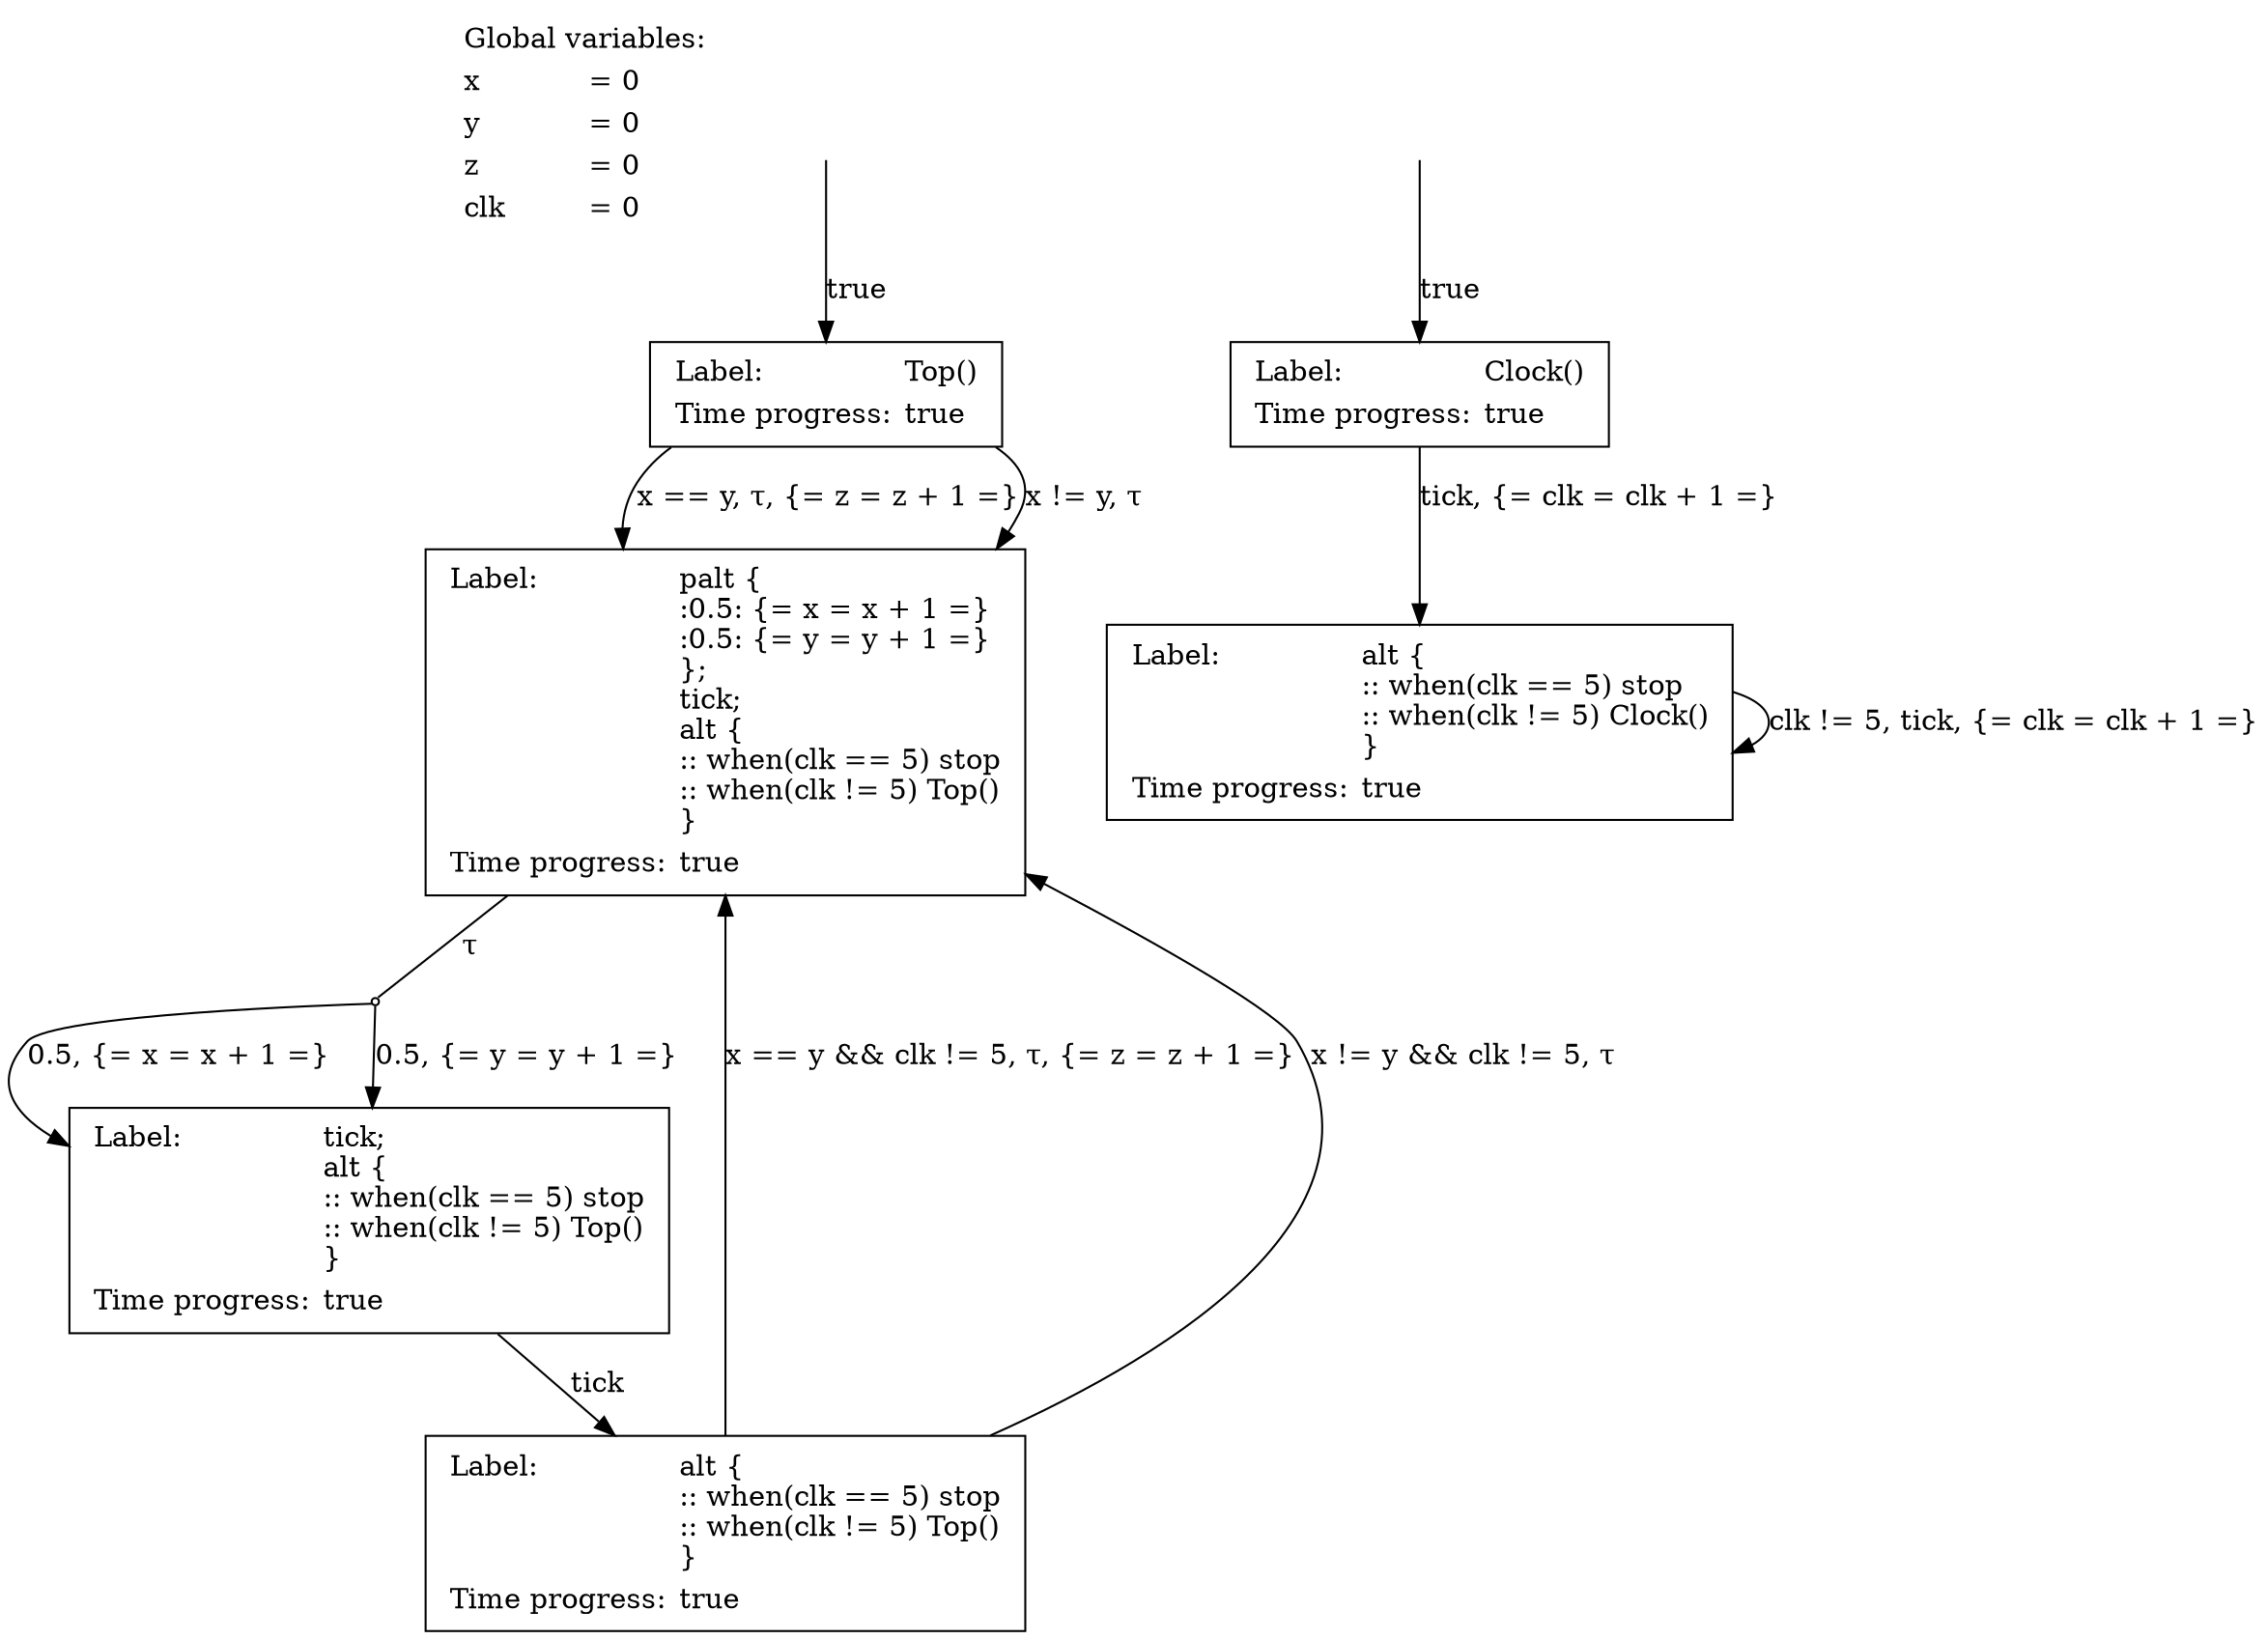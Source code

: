 digraph G {
	rankdir = TB;
	bgcolor = transparent;
	node [style = filled, fillcolor = white];
__global_vars__ [shape=plaintext, fillcolor="transparent", label=<<table border="0"><tr><td align="left" valign="top" colspan="2">Global variables:</td></tr><tr><td align="left" valign="top">x</td><td align="left" valign="top" balign="left">= 0</td></tr><tr><td align="left" valign="top">y</td><td align="left" valign="top" balign="left">= 0</td></tr><tr><td align="left" valign="top">z</td><td align="left" valign="top" balign="left">= 0</td></tr><tr><td align="left" valign="top">clk</td><td align="left" valign="top" balign="left">= 0</td></tr></table>>];
	0 [shape=box, label=<<table border="0"><tr><td align="left" valign="top">Label:</td><td align="left" valign="top" balign="left">Top()</td></tr><tr><td align="left" valign="top">Time progress:</td><td align="left" valign="top" balign="left">true</td></tr></table>>];
	1 [shape=box, label=<<table border="0"><tr><td align="left" valign="top">Label:</td><td align="left" valign="top" balign="left">palt {<br align="left" />:0.5: {= x = x + 1 =}<br align="left" />:0.5: {= y = y + 1 =}<br align="left" />};<br align="left" />tick;<br align="left" />alt {<br align="left" />:: when(clk == 5) stop<br align="left" />:: when(clk != 5) Top()<br align="left" />}</td></tr><tr><td align="left" valign="top">Time progress:</td><td align="left" valign="top" balign="left">true</td></tr></table>>];
	0 -> 1 [label=<x == y, τ, {= z = z + 1 =}<br align="left" />>];
	i0 [shape=point];
	1 -> i0 [label=<τ<br align="left" />>, arrowhead=none];
	2 [shape=box, label=<<table border="0"><tr><td align="left" valign="top">Label:</td><td align="left" valign="top" balign="left">tick;<br align="left" />alt {<br align="left" />:: when(clk == 5) stop<br align="left" />:: when(clk != 5) Top()<br align="left" />}</td></tr><tr><td align="left" valign="top">Time progress:</td><td align="left" valign="top" balign="left">true</td></tr></table>>];
	i0 -> 2 [label=<0.5, {= x = x + 1 =}<br align="left" />>];
	i0 -> 2 [label=<0.5, {= y = y + 1 =}<br align="left" />>];
	3 [shape=box, label=<<table border="0"><tr><td align="left" valign="top">Label:</td><td align="left" valign="top" balign="left">alt {<br align="left" />:: when(clk == 5) stop<br align="left" />:: when(clk != 5) Top()<br align="left" />}</td></tr><tr><td align="left" valign="top">Time progress:</td><td align="left" valign="top" balign="left">true</td></tr></table>>];
	2 -> 3 [label=<tick<br align="left" />>];
	3 -> 1 [label=<x == y &amp;&amp; clk != 5, τ, {= z = z + 1 =}<br align="left" />>];
	3 -> 1 [label=<x != y &amp;&amp; clk != 5, τ<br align="left" />>];
	0 -> 1 [label=<x != y, τ<br align="left" />>];
	_____initial4 [shape=none, style=invisible, label=""];
	_____initial4 -> 0 [label=<true<br align="left" />>];

	4 [shape=box, label=<<table border="0"><tr><td align="left" valign="top">Label:</td><td align="left" valign="top" balign="left">Clock()</td></tr><tr><td align="left" valign="top">Time progress:</td><td align="left" valign="top" balign="left">true</td></tr></table>>];
	5 [shape=box, label=<<table border="0"><tr><td align="left" valign="top">Label:</td><td align="left" valign="top" balign="left">alt {<br align="left" />:: when(clk == 5) stop<br align="left" />:: when(clk != 5) Clock()<br align="left" />}</td></tr><tr><td align="left" valign="top">Time progress:</td><td align="left" valign="top" balign="left">true</td></tr></table>>];
	4 -> 5 [label=<tick, {= clk = clk + 1 =}<br align="left" />>];
	5 -> 5 [label=<clk != 5, tick, {= clk = clk + 1 =}<br align="left" />>];
	_____initial6 [shape=none, style=invisible, label=""];
	_____initial6 -> 4 [label=<true<br align="left" />>];

}
